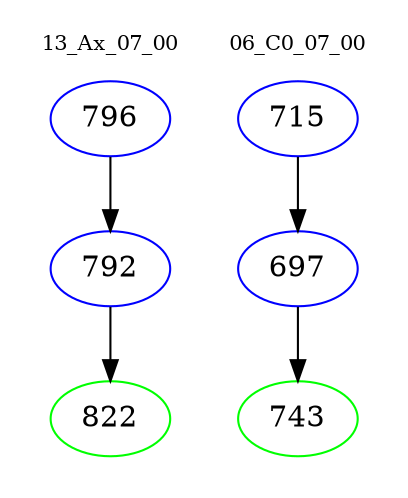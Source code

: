 digraph{
subgraph cluster_0 {
color = white
label = "13_Ax_07_00";
fontsize=10;
T0_796 [label="796", color="blue"]
T0_796 -> T0_792 [color="black"]
T0_792 [label="792", color="blue"]
T0_792 -> T0_822 [color="black"]
T0_822 [label="822", color="green"]
}
subgraph cluster_1 {
color = white
label = "06_C0_07_00";
fontsize=10;
T1_715 [label="715", color="blue"]
T1_715 -> T1_697 [color="black"]
T1_697 [label="697", color="blue"]
T1_697 -> T1_743 [color="black"]
T1_743 [label="743", color="green"]
}
}
